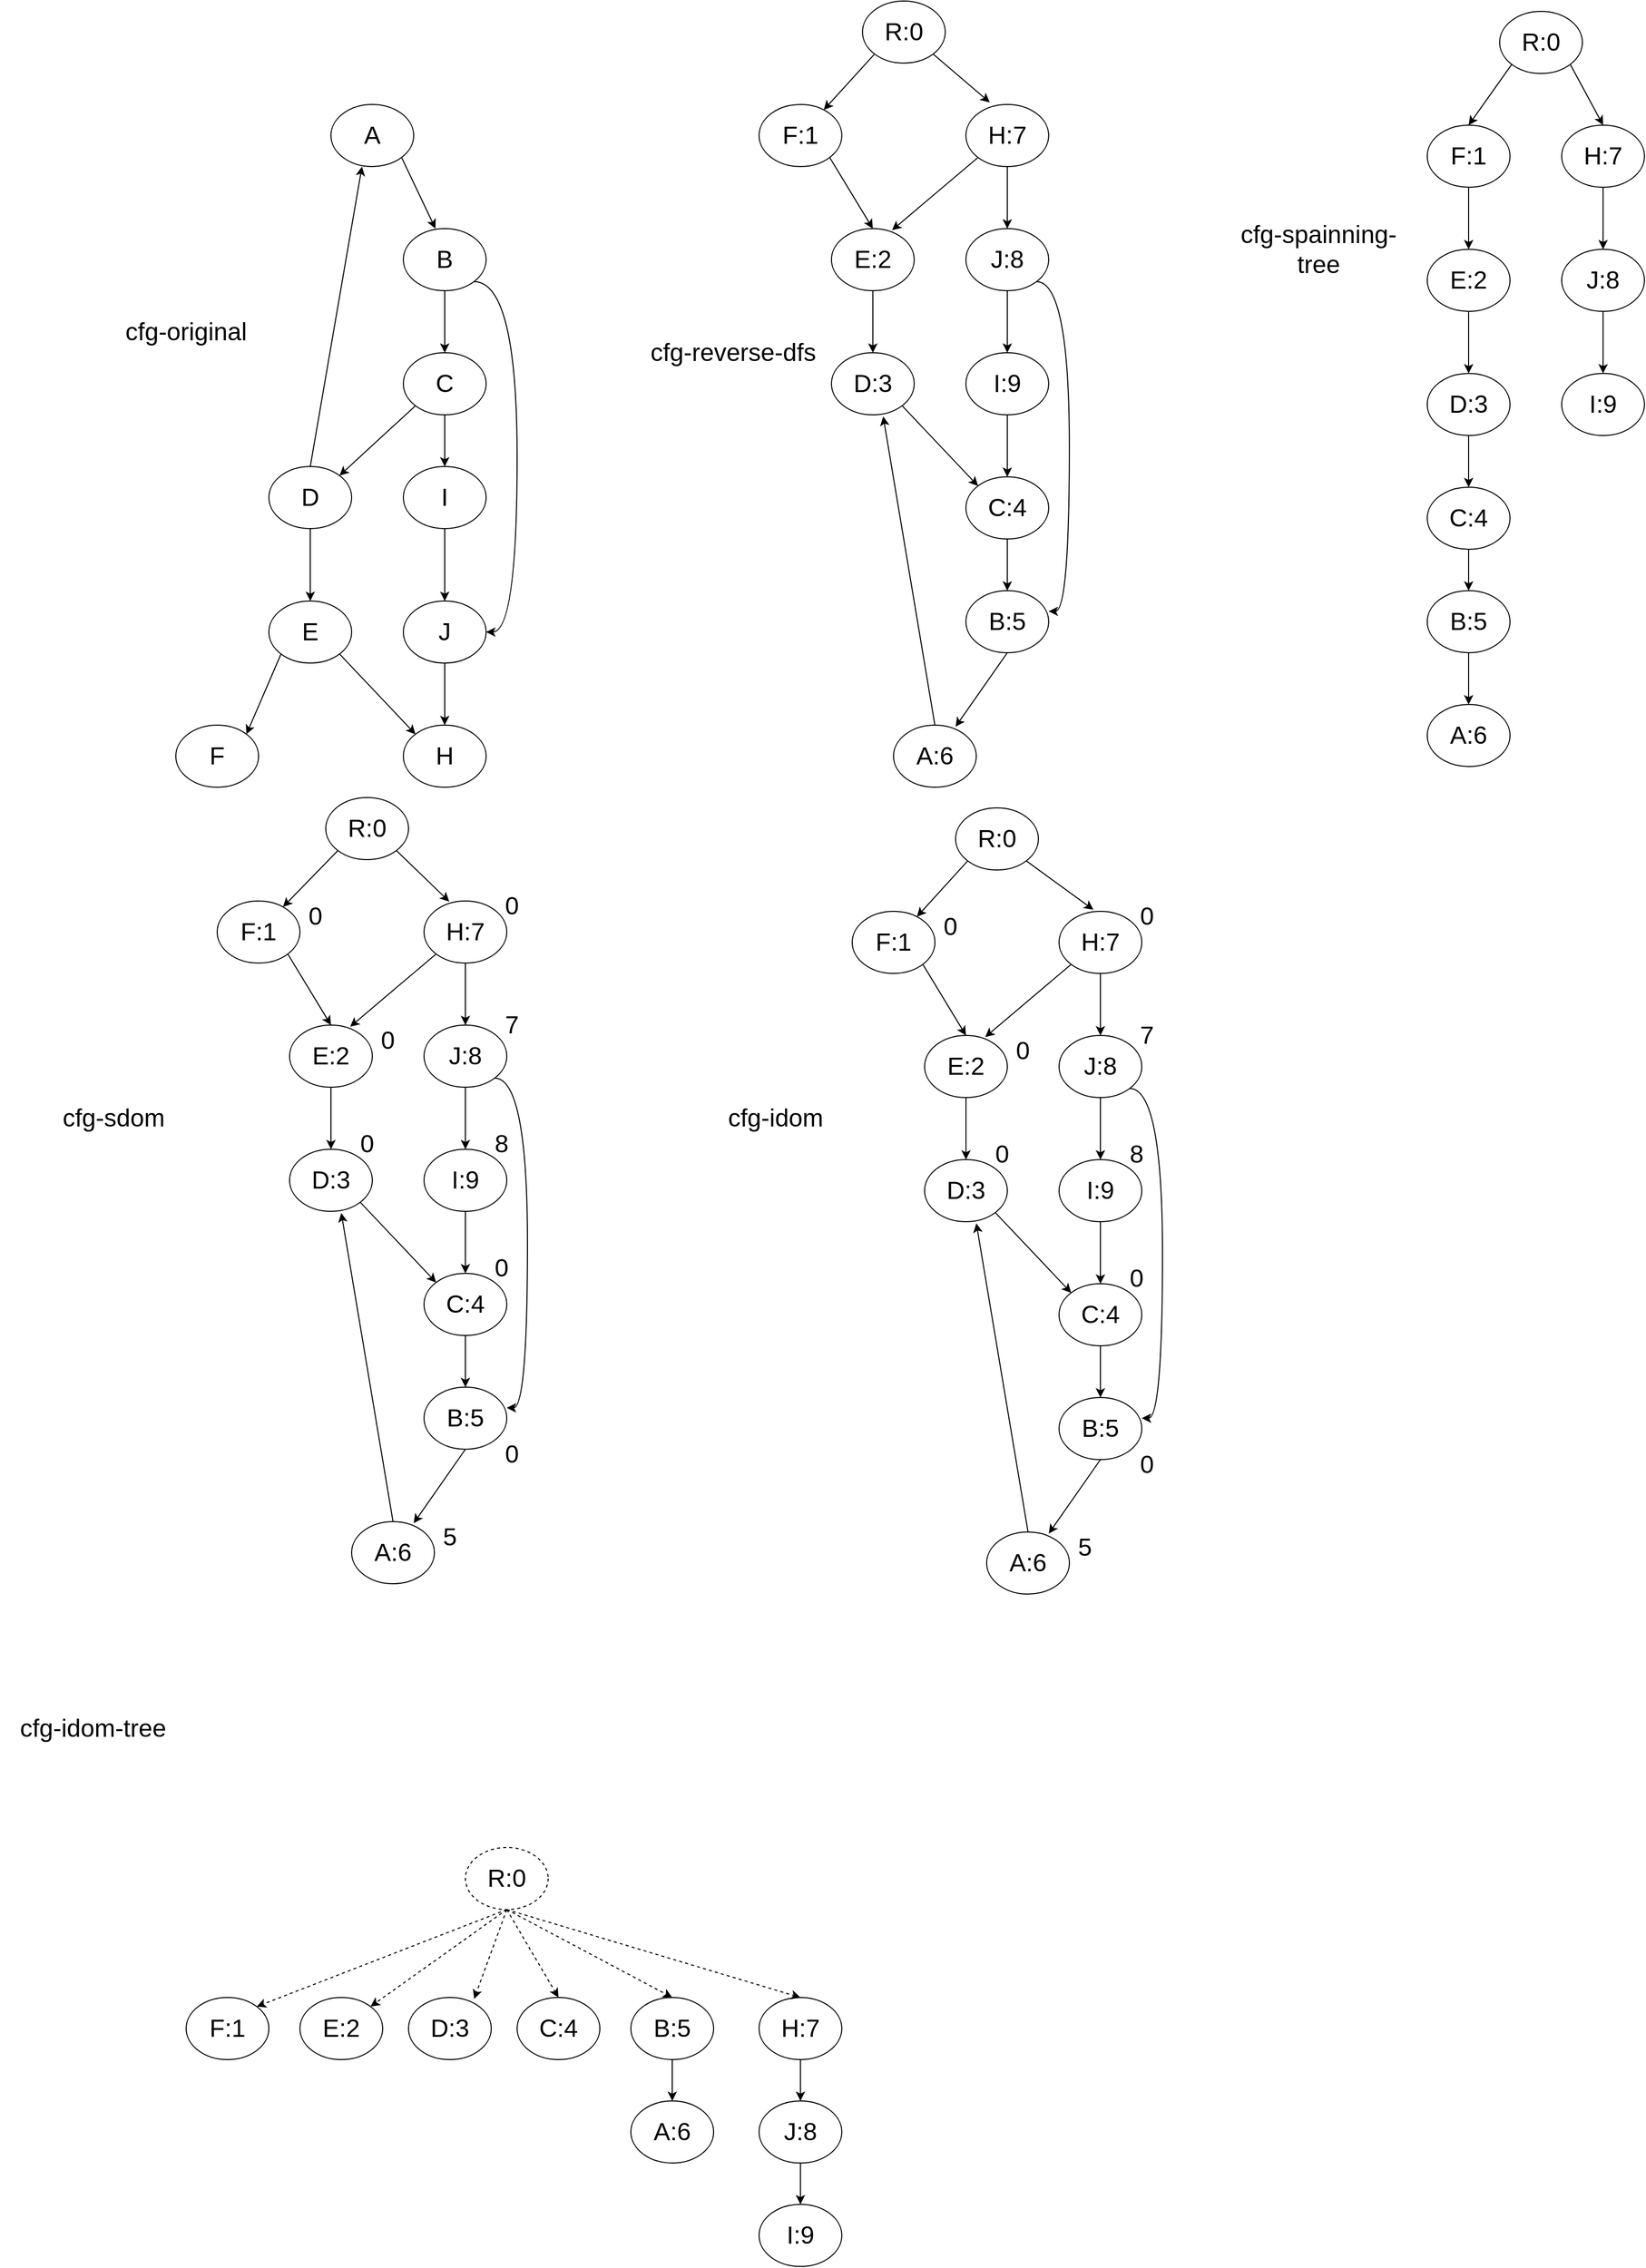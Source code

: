 <mxfile version="22.0.6" type="github">
  <diagram id="C5RBs43oDa-KdzZeNtuy" name="Page-1">
    <mxGraphModel dx="2411" dy="2081" grid="1" gridSize="10" guides="1" tooltips="1" connect="1" arrows="1" fold="1" page="1" pageScale="1" pageWidth="827" pageHeight="1169" math="0" shadow="0">
      <root>
        <mxCell id="WIyWlLk6GJQsqaUBKTNV-0" />
        <mxCell id="WIyWlLk6GJQsqaUBKTNV-1" parent="WIyWlLk6GJQsqaUBKTNV-0" />
        <mxCell id="FH31mO6eBLQgAafDQbDE-0" value="&lt;font style=&quot;font-size: 24px;&quot;&gt;A&lt;/font&gt;" style="ellipse;whiteSpace=wrap;html=1;" parent="WIyWlLk6GJQsqaUBKTNV-1" vertex="1">
          <mxGeometry x="-240" y="90" width="80" height="60" as="geometry" />
        </mxCell>
        <mxCell id="FH31mO6eBLQgAafDQbDE-1" value="&lt;font style=&quot;font-size: 24px;&quot;&gt;F&lt;/font&gt;" style="ellipse;whiteSpace=wrap;html=1;" parent="WIyWlLk6GJQsqaUBKTNV-1" vertex="1">
          <mxGeometry x="-390" y="690" width="80" height="60" as="geometry" />
        </mxCell>
        <mxCell id="FH31mO6eBLQgAafDQbDE-2" value="&lt;font style=&quot;font-size: 24px;&quot;&gt;H&lt;/font&gt;" style="ellipse;whiteSpace=wrap;html=1;" parent="WIyWlLk6GJQsqaUBKTNV-1" vertex="1">
          <mxGeometry x="-170" y="690" width="80" height="60" as="geometry" />
        </mxCell>
        <mxCell id="FH31mO6eBLQgAafDQbDE-15" value="" style="edgeStyle=none;rounded=0;orthogonalLoop=1;jettySize=auto;html=1;" parent="WIyWlLk6GJQsqaUBKTNV-1" source="FH31mO6eBLQgAafDQbDE-4" target="FH31mO6eBLQgAafDQbDE-2" edge="1">
          <mxGeometry relative="1" as="geometry" />
        </mxCell>
        <mxCell id="FH31mO6eBLQgAafDQbDE-4" value="&lt;font style=&quot;font-size: 24px;&quot;&gt;J&lt;/font&gt;" style="ellipse;whiteSpace=wrap;html=1;" parent="WIyWlLk6GJQsqaUBKTNV-1" vertex="1">
          <mxGeometry x="-170" y="570" width="80" height="60" as="geometry" />
        </mxCell>
        <mxCell id="FH31mO6eBLQgAafDQbDE-19" style="edgeStyle=none;rounded=0;orthogonalLoop=1;jettySize=auto;html=1;exitX=0;exitY=1;exitDx=0;exitDy=0;entryX=1;entryY=0;entryDx=0;entryDy=0;" parent="WIyWlLk6GJQsqaUBKTNV-1" source="FH31mO6eBLQgAafDQbDE-5" target="FH31mO6eBLQgAafDQbDE-1" edge="1">
          <mxGeometry relative="1" as="geometry" />
        </mxCell>
        <mxCell id="FH31mO6eBLQgAafDQbDE-20" style="edgeStyle=none;rounded=0;orthogonalLoop=1;jettySize=auto;html=1;exitX=1;exitY=1;exitDx=0;exitDy=0;entryX=0;entryY=0;entryDx=0;entryDy=0;" parent="WIyWlLk6GJQsqaUBKTNV-1" source="FH31mO6eBLQgAafDQbDE-5" target="FH31mO6eBLQgAafDQbDE-2" edge="1">
          <mxGeometry relative="1" as="geometry" />
        </mxCell>
        <mxCell id="FH31mO6eBLQgAafDQbDE-5" value="&lt;font style=&quot;font-size: 24px;&quot;&gt;E&lt;/font&gt;" style="ellipse;whiteSpace=wrap;html=1;" parent="WIyWlLk6GJQsqaUBKTNV-1" vertex="1">
          <mxGeometry x="-300" y="570" width="80" height="60" as="geometry" />
        </mxCell>
        <mxCell id="FH31mO6eBLQgAafDQbDE-14" value="" style="edgeStyle=none;rounded=0;orthogonalLoop=1;jettySize=auto;html=1;" parent="WIyWlLk6GJQsqaUBKTNV-1" source="FH31mO6eBLQgAafDQbDE-6" target="FH31mO6eBLQgAafDQbDE-4" edge="1">
          <mxGeometry relative="1" as="geometry" />
        </mxCell>
        <mxCell id="FH31mO6eBLQgAafDQbDE-6" value="&lt;font style=&quot;font-size: 24px;&quot;&gt;I&lt;/font&gt;" style="ellipse;whiteSpace=wrap;html=1;" parent="WIyWlLk6GJQsqaUBKTNV-1" vertex="1">
          <mxGeometry x="-170" y="440" width="80" height="60" as="geometry" />
        </mxCell>
        <mxCell id="FH31mO6eBLQgAafDQbDE-17" value="" style="edgeStyle=none;rounded=0;orthogonalLoop=1;jettySize=auto;html=1;" parent="WIyWlLk6GJQsqaUBKTNV-1" source="FH31mO6eBLQgAafDQbDE-7" target="FH31mO6eBLQgAafDQbDE-5" edge="1">
          <mxGeometry relative="1" as="geometry" />
        </mxCell>
        <mxCell id="FH31mO6eBLQgAafDQbDE-7" value="&lt;span style=&quot;font-size: 24px;&quot;&gt;D&lt;/span&gt;" style="ellipse;whiteSpace=wrap;html=1;" parent="WIyWlLk6GJQsqaUBKTNV-1" vertex="1">
          <mxGeometry x="-300" y="440" width="80" height="60" as="geometry" />
        </mxCell>
        <mxCell id="FH31mO6eBLQgAafDQbDE-13" value="" style="edgeStyle=none;rounded=0;orthogonalLoop=1;jettySize=auto;html=1;" parent="WIyWlLk6GJQsqaUBKTNV-1" source="FH31mO6eBLQgAafDQbDE-8" target="FH31mO6eBLQgAafDQbDE-6" edge="1">
          <mxGeometry relative="1" as="geometry" />
        </mxCell>
        <mxCell id="FH31mO6eBLQgAafDQbDE-16" style="edgeStyle=none;rounded=0;orthogonalLoop=1;jettySize=auto;html=1;exitX=0;exitY=1;exitDx=0;exitDy=0;entryX=1;entryY=0;entryDx=0;entryDy=0;" parent="WIyWlLk6GJQsqaUBKTNV-1" source="FH31mO6eBLQgAafDQbDE-8" target="FH31mO6eBLQgAafDQbDE-7" edge="1">
          <mxGeometry relative="1" as="geometry" />
        </mxCell>
        <mxCell id="FH31mO6eBLQgAafDQbDE-8" value="&lt;font style=&quot;font-size: 24px;&quot;&gt;C&lt;/font&gt;" style="ellipse;whiteSpace=wrap;html=1;" parent="WIyWlLk6GJQsqaUBKTNV-1" vertex="1">
          <mxGeometry x="-170" y="330" width="80" height="60" as="geometry" />
        </mxCell>
        <mxCell id="FH31mO6eBLQgAafDQbDE-12" value="" style="edgeStyle=none;rounded=0;orthogonalLoop=1;jettySize=auto;html=1;strokeWidth=1;" parent="WIyWlLk6GJQsqaUBKTNV-1" source="FH31mO6eBLQgAafDQbDE-9" target="FH31mO6eBLQgAafDQbDE-8" edge="1">
          <mxGeometry relative="1" as="geometry" />
        </mxCell>
        <mxCell id="FH31mO6eBLQgAafDQbDE-22" style="edgeStyle=orthogonalEdgeStyle;rounded=0;orthogonalLoop=1;jettySize=auto;html=1;exitX=1;exitY=1;exitDx=0;exitDy=0;entryX=1;entryY=0.5;entryDx=0;entryDy=0;curved=1;" parent="WIyWlLk6GJQsqaUBKTNV-1" source="FH31mO6eBLQgAafDQbDE-9" target="FH31mO6eBLQgAafDQbDE-4" edge="1">
          <mxGeometry relative="1" as="geometry">
            <Array as="points">
              <mxPoint x="-60" y="261" />
              <mxPoint x="-60" y="600" />
            </Array>
          </mxGeometry>
        </mxCell>
        <mxCell id="FH31mO6eBLQgAafDQbDE-9" value="&lt;font style=&quot;font-size: 24px;&quot;&gt;B&lt;/font&gt;" style="ellipse;whiteSpace=wrap;html=1;" parent="WIyWlLk6GJQsqaUBKTNV-1" vertex="1">
          <mxGeometry x="-170" y="210" width="80" height="60" as="geometry" />
        </mxCell>
        <mxCell id="FH31mO6eBLQgAafDQbDE-10" style="rounded=0;orthogonalLoop=1;jettySize=auto;html=1;exitX=1;exitY=1;exitDx=0;exitDy=0;entryX=0.388;entryY=0;entryDx=0;entryDy=0;entryPerimeter=0;strokeWidth=1;" parent="WIyWlLk6GJQsqaUBKTNV-1" source="FH31mO6eBLQgAafDQbDE-0" target="FH31mO6eBLQgAafDQbDE-9" edge="1">
          <mxGeometry relative="1" as="geometry" />
        </mxCell>
        <mxCell id="FH31mO6eBLQgAafDQbDE-21" style="edgeStyle=none;rounded=0;orthogonalLoop=1;jettySize=auto;html=1;exitX=0.5;exitY=0;exitDx=0;exitDy=0;" parent="WIyWlLk6GJQsqaUBKTNV-1" source="FH31mO6eBLQgAafDQbDE-7" edge="1">
          <mxGeometry relative="1" as="geometry">
            <mxPoint x="-210" y="150" as="targetPoint" />
          </mxGeometry>
        </mxCell>
        <mxCell id="XPVyzWUNVq0SXv1FqGJs-2" style="rounded=0;orthogonalLoop=1;jettySize=auto;html=1;exitX=1;exitY=1;exitDx=0;exitDy=0;entryX=0.5;entryY=0;entryDx=0;entryDy=0;" edge="1" parent="WIyWlLk6GJQsqaUBKTNV-1" source="inxREU9D-EE_zdSJ4KNt-0" target="inxREU9D-EE_zdSJ4KNt-2">
          <mxGeometry relative="1" as="geometry" />
        </mxCell>
        <mxCell id="inxREU9D-EE_zdSJ4KNt-0" value="&lt;font style=&quot;font-size: 24px;&quot;&gt;F:1&lt;/font&gt;" style="ellipse;whiteSpace=wrap;html=1;" parent="WIyWlLk6GJQsqaUBKTNV-1" vertex="1">
          <mxGeometry x="173.94" y="90" width="80" height="60" as="geometry" />
        </mxCell>
        <mxCell id="XPVyzWUNVq0SXv1FqGJs-5" value="" style="edgeStyle=none;rounded=0;orthogonalLoop=1;jettySize=auto;html=1;" edge="1" parent="WIyWlLk6GJQsqaUBKTNV-1" source="inxREU9D-EE_zdSJ4KNt-1" target="inxREU9D-EE_zdSJ4KNt-3">
          <mxGeometry relative="1" as="geometry" />
        </mxCell>
        <mxCell id="inxREU9D-EE_zdSJ4KNt-1" value="&lt;font style=&quot;font-size: 24px;&quot;&gt;H:7&lt;/font&gt;" style="ellipse;whiteSpace=wrap;html=1;" parent="WIyWlLk6GJQsqaUBKTNV-1" vertex="1">
          <mxGeometry x="373.94" y="90" width="80" height="60" as="geometry" />
        </mxCell>
        <mxCell id="XPVyzWUNVq0SXv1FqGJs-12" style="edgeStyle=none;rounded=0;orthogonalLoop=1;jettySize=auto;html=1;exitX=0.5;exitY=1;exitDx=0;exitDy=0;entryX=0.5;entryY=0;entryDx=0;entryDy=0;" edge="1" parent="WIyWlLk6GJQsqaUBKTNV-1" source="inxREU9D-EE_zdSJ4KNt-2" target="inxREU9D-EE_zdSJ4KNt-4">
          <mxGeometry relative="1" as="geometry" />
        </mxCell>
        <mxCell id="inxREU9D-EE_zdSJ4KNt-2" value="&lt;font style=&quot;font-size: 24px;&quot;&gt;E:2&lt;/font&gt;" style="ellipse;whiteSpace=wrap;html=1;" parent="WIyWlLk6GJQsqaUBKTNV-1" vertex="1">
          <mxGeometry x="243.94" y="210" width="80" height="60" as="geometry" />
        </mxCell>
        <mxCell id="XPVyzWUNVq0SXv1FqGJs-6" value="" style="edgeStyle=none;rounded=0;orthogonalLoop=1;jettySize=auto;html=1;" edge="1" parent="WIyWlLk6GJQsqaUBKTNV-1" source="inxREU9D-EE_zdSJ4KNt-3" target="inxREU9D-EE_zdSJ4KNt-5">
          <mxGeometry relative="1" as="geometry" />
        </mxCell>
        <mxCell id="inxREU9D-EE_zdSJ4KNt-3" value="&lt;font style=&quot;font-size: 24px;&quot;&gt;J:8&lt;/font&gt;" style="ellipse;whiteSpace=wrap;html=1;" parent="WIyWlLk6GJQsqaUBKTNV-1" vertex="1">
          <mxGeometry x="373.94" y="210" width="80" height="60" as="geometry" />
        </mxCell>
        <mxCell id="XPVyzWUNVq0SXv1FqGJs-13" style="edgeStyle=none;rounded=0;orthogonalLoop=1;jettySize=auto;html=1;exitX=1;exitY=1;exitDx=0;exitDy=0;entryX=0;entryY=0;entryDx=0;entryDy=0;" edge="1" parent="WIyWlLk6GJQsqaUBKTNV-1" source="inxREU9D-EE_zdSJ4KNt-4" target="inxREU9D-EE_zdSJ4KNt-6">
          <mxGeometry relative="1" as="geometry" />
        </mxCell>
        <mxCell id="inxREU9D-EE_zdSJ4KNt-4" value="&lt;span style=&quot;font-size: 24px;&quot;&gt;D:3&lt;/span&gt;" style="ellipse;whiteSpace=wrap;html=1;" parent="WIyWlLk6GJQsqaUBKTNV-1" vertex="1">
          <mxGeometry x="243.94" y="330" width="80" height="60" as="geometry" />
        </mxCell>
        <mxCell id="XPVyzWUNVq0SXv1FqGJs-7" value="" style="edgeStyle=none;rounded=0;orthogonalLoop=1;jettySize=auto;html=1;" edge="1" parent="WIyWlLk6GJQsqaUBKTNV-1" source="inxREU9D-EE_zdSJ4KNt-5" target="inxREU9D-EE_zdSJ4KNt-6">
          <mxGeometry relative="1" as="geometry" />
        </mxCell>
        <mxCell id="inxREU9D-EE_zdSJ4KNt-5" value="&lt;font style=&quot;font-size: 24px;&quot;&gt;I:9&lt;/font&gt;" style="ellipse;whiteSpace=wrap;html=1;" parent="WIyWlLk6GJQsqaUBKTNV-1" vertex="1">
          <mxGeometry x="373.94" y="330" width="80" height="60" as="geometry" />
        </mxCell>
        <mxCell id="XPVyzWUNVq0SXv1FqGJs-8" value="" style="edgeStyle=none;rounded=0;orthogonalLoop=1;jettySize=auto;html=1;" edge="1" parent="WIyWlLk6GJQsqaUBKTNV-1" source="inxREU9D-EE_zdSJ4KNt-6" target="XPVyzWUNVq0SXv1FqGJs-0">
          <mxGeometry relative="1" as="geometry" />
        </mxCell>
        <mxCell id="inxREU9D-EE_zdSJ4KNt-6" value="&lt;font style=&quot;font-size: 24px;&quot;&gt;C:4&lt;/font&gt;" style="ellipse;whiteSpace=wrap;html=1;" parent="WIyWlLk6GJQsqaUBKTNV-1" vertex="1">
          <mxGeometry x="373.94" y="450" width="80" height="60" as="geometry" />
        </mxCell>
        <mxCell id="XPVyzWUNVq0SXv1FqGJs-0" value="&lt;font style=&quot;font-size: 24px;&quot;&gt;B:5&lt;/font&gt;" style="ellipse;whiteSpace=wrap;html=1;" vertex="1" parent="WIyWlLk6GJQsqaUBKTNV-1">
          <mxGeometry x="373.94" y="560" width="80" height="60" as="geometry" />
        </mxCell>
        <mxCell id="XPVyzWUNVq0SXv1FqGJs-1" value="&lt;font style=&quot;font-size: 24px;&quot;&gt;A:6&lt;/font&gt;" style="ellipse;whiteSpace=wrap;html=1;" vertex="1" parent="WIyWlLk6GJQsqaUBKTNV-1">
          <mxGeometry x="303.94" y="690" width="80" height="60" as="geometry" />
        </mxCell>
        <mxCell id="XPVyzWUNVq0SXv1FqGJs-4" style="edgeStyle=none;rounded=0;orthogonalLoop=1;jettySize=auto;html=1;exitX=0;exitY=1;exitDx=0;exitDy=0;entryX=0.732;entryY=0.026;entryDx=0;entryDy=0;entryPerimeter=0;" edge="1" parent="WIyWlLk6GJQsqaUBKTNV-1" source="inxREU9D-EE_zdSJ4KNt-1" target="inxREU9D-EE_zdSJ4KNt-2">
          <mxGeometry relative="1" as="geometry" />
        </mxCell>
        <mxCell id="XPVyzWUNVq0SXv1FqGJs-9" style="edgeStyle=none;rounded=0;orthogonalLoop=1;jettySize=auto;html=1;exitX=0.5;exitY=1;exitDx=0;exitDy=0;entryX=0.75;entryY=0.026;entryDx=0;entryDy=0;entryPerimeter=0;" edge="1" parent="WIyWlLk6GJQsqaUBKTNV-1" source="XPVyzWUNVq0SXv1FqGJs-0" target="XPVyzWUNVq0SXv1FqGJs-1">
          <mxGeometry relative="1" as="geometry" />
        </mxCell>
        <mxCell id="XPVyzWUNVq0SXv1FqGJs-11" style="edgeStyle=none;rounded=0;orthogonalLoop=1;jettySize=auto;html=1;exitX=0.5;exitY=0;exitDx=0;exitDy=0;entryX=0.625;entryY=1.026;entryDx=0;entryDy=0;entryPerimeter=0;" edge="1" parent="WIyWlLk6GJQsqaUBKTNV-1" source="XPVyzWUNVq0SXv1FqGJs-1" target="inxREU9D-EE_zdSJ4KNt-4">
          <mxGeometry relative="1" as="geometry" />
        </mxCell>
        <mxCell id="XPVyzWUNVq0SXv1FqGJs-15" style="edgeStyle=orthogonalEdgeStyle;curved=1;rounded=0;orthogonalLoop=1;jettySize=auto;html=1;exitX=1;exitY=1;exitDx=0;exitDy=0;entryX=1;entryY=0.333;entryDx=0;entryDy=0;entryPerimeter=0;" edge="1" parent="WIyWlLk6GJQsqaUBKTNV-1" source="inxREU9D-EE_zdSJ4KNt-3" target="XPVyzWUNVq0SXv1FqGJs-0">
          <mxGeometry relative="1" as="geometry">
            <Array as="points">
              <mxPoint x="473.94" y="261" />
              <mxPoint x="473.94" y="580" />
            </Array>
          </mxGeometry>
        </mxCell>
        <mxCell id="XPVyzWUNVq0SXv1FqGJs-16" style="rounded=0;orthogonalLoop=1;jettySize=auto;html=1;exitX=1;exitY=1;exitDx=0;exitDy=0;entryX=0.5;entryY=0;entryDx=0;entryDy=0;" edge="1" parent="WIyWlLk6GJQsqaUBKTNV-1" source="XPVyzWUNVq0SXv1FqGJs-17" target="XPVyzWUNVq0SXv1FqGJs-21">
          <mxGeometry relative="1" as="geometry" />
        </mxCell>
        <mxCell id="XPVyzWUNVq0SXv1FqGJs-17" value="&lt;font style=&quot;font-size: 24px;&quot;&gt;F:1&lt;/font&gt;" style="ellipse;whiteSpace=wrap;html=1;" vertex="1" parent="WIyWlLk6GJQsqaUBKTNV-1">
          <mxGeometry x="-350" y="860" width="80" height="60" as="geometry" />
        </mxCell>
        <mxCell id="XPVyzWUNVq0SXv1FqGJs-18" value="" style="edgeStyle=none;rounded=0;orthogonalLoop=1;jettySize=auto;html=1;" edge="1" parent="WIyWlLk6GJQsqaUBKTNV-1" source="XPVyzWUNVq0SXv1FqGJs-19" target="XPVyzWUNVq0SXv1FqGJs-23">
          <mxGeometry relative="1" as="geometry" />
        </mxCell>
        <mxCell id="XPVyzWUNVq0SXv1FqGJs-19" value="&lt;font style=&quot;font-size: 24px;&quot;&gt;H:7&lt;/font&gt;" style="ellipse;whiteSpace=wrap;html=1;" vertex="1" parent="WIyWlLk6GJQsqaUBKTNV-1">
          <mxGeometry x="-150" y="860" width="80" height="60" as="geometry" />
        </mxCell>
        <mxCell id="XPVyzWUNVq0SXv1FqGJs-20" style="edgeStyle=none;rounded=0;orthogonalLoop=1;jettySize=auto;html=1;exitX=0.5;exitY=1;exitDx=0;exitDy=0;entryX=0.5;entryY=0;entryDx=0;entryDy=0;" edge="1" parent="WIyWlLk6GJQsqaUBKTNV-1" source="XPVyzWUNVq0SXv1FqGJs-21" target="XPVyzWUNVq0SXv1FqGJs-25">
          <mxGeometry relative="1" as="geometry" />
        </mxCell>
        <mxCell id="XPVyzWUNVq0SXv1FqGJs-21" value="&lt;font style=&quot;font-size: 24px;&quot;&gt;E:2&lt;/font&gt;" style="ellipse;whiteSpace=wrap;html=1;" vertex="1" parent="WIyWlLk6GJQsqaUBKTNV-1">
          <mxGeometry x="-280" y="980" width="80" height="60" as="geometry" />
        </mxCell>
        <mxCell id="XPVyzWUNVq0SXv1FqGJs-22" value="" style="edgeStyle=none;rounded=0;orthogonalLoop=1;jettySize=auto;html=1;" edge="1" parent="WIyWlLk6GJQsqaUBKTNV-1" source="XPVyzWUNVq0SXv1FqGJs-23" target="XPVyzWUNVq0SXv1FqGJs-27">
          <mxGeometry relative="1" as="geometry" />
        </mxCell>
        <mxCell id="XPVyzWUNVq0SXv1FqGJs-23" value="&lt;font style=&quot;font-size: 24px;&quot;&gt;J:8&lt;/font&gt;" style="ellipse;whiteSpace=wrap;html=1;" vertex="1" parent="WIyWlLk6GJQsqaUBKTNV-1">
          <mxGeometry x="-150" y="980" width="80" height="60" as="geometry" />
        </mxCell>
        <mxCell id="XPVyzWUNVq0SXv1FqGJs-24" style="edgeStyle=none;rounded=0;orthogonalLoop=1;jettySize=auto;html=1;exitX=1;exitY=1;exitDx=0;exitDy=0;entryX=0;entryY=0;entryDx=0;entryDy=0;" edge="1" parent="WIyWlLk6GJQsqaUBKTNV-1" source="XPVyzWUNVq0SXv1FqGJs-25" target="XPVyzWUNVq0SXv1FqGJs-29">
          <mxGeometry relative="1" as="geometry" />
        </mxCell>
        <mxCell id="XPVyzWUNVq0SXv1FqGJs-25" value="&lt;span style=&quot;font-size: 24px;&quot;&gt;D:3&lt;/span&gt;" style="ellipse;whiteSpace=wrap;html=1;" vertex="1" parent="WIyWlLk6GJQsqaUBKTNV-1">
          <mxGeometry x="-280" y="1100" width="80" height="60" as="geometry" />
        </mxCell>
        <mxCell id="XPVyzWUNVq0SXv1FqGJs-26" value="" style="edgeStyle=none;rounded=0;orthogonalLoop=1;jettySize=auto;html=1;" edge="1" parent="WIyWlLk6GJQsqaUBKTNV-1" source="XPVyzWUNVq0SXv1FqGJs-27" target="XPVyzWUNVq0SXv1FqGJs-29">
          <mxGeometry relative="1" as="geometry" />
        </mxCell>
        <mxCell id="XPVyzWUNVq0SXv1FqGJs-27" value="&lt;font style=&quot;font-size: 24px;&quot;&gt;I:9&lt;/font&gt;" style="ellipse;whiteSpace=wrap;html=1;" vertex="1" parent="WIyWlLk6GJQsqaUBKTNV-1">
          <mxGeometry x="-150" y="1100" width="80" height="60" as="geometry" />
        </mxCell>
        <mxCell id="XPVyzWUNVq0SXv1FqGJs-28" value="" style="edgeStyle=none;rounded=0;orthogonalLoop=1;jettySize=auto;html=1;" edge="1" parent="WIyWlLk6GJQsqaUBKTNV-1" source="XPVyzWUNVq0SXv1FqGJs-29" target="XPVyzWUNVq0SXv1FqGJs-30">
          <mxGeometry relative="1" as="geometry" />
        </mxCell>
        <mxCell id="XPVyzWUNVq0SXv1FqGJs-29" value="&lt;font style=&quot;font-size: 24px;&quot;&gt;C:4&lt;/font&gt;" style="ellipse;whiteSpace=wrap;html=1;" vertex="1" parent="WIyWlLk6GJQsqaUBKTNV-1">
          <mxGeometry x="-150" y="1220" width="80" height="60" as="geometry" />
        </mxCell>
        <mxCell id="XPVyzWUNVq0SXv1FqGJs-30" value="&lt;font style=&quot;font-size: 24px;&quot;&gt;B:5&lt;/font&gt;" style="ellipse;whiteSpace=wrap;html=1;" vertex="1" parent="WIyWlLk6GJQsqaUBKTNV-1">
          <mxGeometry x="-150" y="1330" width="80" height="60" as="geometry" />
        </mxCell>
        <mxCell id="XPVyzWUNVq0SXv1FqGJs-31" value="&lt;font style=&quot;font-size: 24px;&quot;&gt;A:6&lt;/font&gt;" style="ellipse;whiteSpace=wrap;html=1;" vertex="1" parent="WIyWlLk6GJQsqaUBKTNV-1">
          <mxGeometry x="-220" y="1460" width="80" height="60" as="geometry" />
        </mxCell>
        <mxCell id="XPVyzWUNVq0SXv1FqGJs-32" style="edgeStyle=none;rounded=0;orthogonalLoop=1;jettySize=auto;html=1;exitX=0;exitY=1;exitDx=0;exitDy=0;entryX=0.732;entryY=0.026;entryDx=0;entryDy=0;entryPerimeter=0;" edge="1" parent="WIyWlLk6GJQsqaUBKTNV-1" source="XPVyzWUNVq0SXv1FqGJs-19" target="XPVyzWUNVq0SXv1FqGJs-21">
          <mxGeometry relative="1" as="geometry" />
        </mxCell>
        <mxCell id="XPVyzWUNVq0SXv1FqGJs-33" style="edgeStyle=none;rounded=0;orthogonalLoop=1;jettySize=auto;html=1;exitX=0.5;exitY=1;exitDx=0;exitDy=0;entryX=0.75;entryY=0.026;entryDx=0;entryDy=0;entryPerimeter=0;" edge="1" parent="WIyWlLk6GJQsqaUBKTNV-1" source="XPVyzWUNVq0SXv1FqGJs-30" target="XPVyzWUNVq0SXv1FqGJs-31">
          <mxGeometry relative="1" as="geometry" />
        </mxCell>
        <mxCell id="XPVyzWUNVq0SXv1FqGJs-34" style="edgeStyle=none;rounded=0;orthogonalLoop=1;jettySize=auto;html=1;exitX=0.5;exitY=0;exitDx=0;exitDy=0;entryX=0.625;entryY=1.026;entryDx=0;entryDy=0;entryPerimeter=0;" edge="1" parent="WIyWlLk6GJQsqaUBKTNV-1" source="XPVyzWUNVq0SXv1FqGJs-31" target="XPVyzWUNVq0SXv1FqGJs-25">
          <mxGeometry relative="1" as="geometry" />
        </mxCell>
        <mxCell id="XPVyzWUNVq0SXv1FqGJs-35" style="edgeStyle=orthogonalEdgeStyle;curved=1;rounded=0;orthogonalLoop=1;jettySize=auto;html=1;exitX=1;exitY=1;exitDx=0;exitDy=0;entryX=1;entryY=0.333;entryDx=0;entryDy=0;entryPerimeter=0;" edge="1" parent="WIyWlLk6GJQsqaUBKTNV-1" source="XPVyzWUNVq0SXv1FqGJs-23" target="XPVyzWUNVq0SXv1FqGJs-30">
          <mxGeometry relative="1" as="geometry">
            <Array as="points">
              <mxPoint x="-50" y="1031" />
              <mxPoint x="-50" y="1350" />
            </Array>
          </mxGeometry>
        </mxCell>
        <mxCell id="XPVyzWUNVq0SXv1FqGJs-36" value="&lt;font style=&quot;font-size: 24px;&quot;&gt;cfg-sdom&lt;/font&gt;" style="rounded=1;whiteSpace=wrap;html=1;strokeColor=none;fillColor=none;" vertex="1" parent="WIyWlLk6GJQsqaUBKTNV-1">
          <mxGeometry x="-510" y="1040" width="120" height="60" as="geometry" />
        </mxCell>
        <mxCell id="XPVyzWUNVq0SXv1FqGJs-37" value="&lt;font style=&quot;font-size: 24px;&quot;&gt;8&lt;/font&gt;" style="rounded=0;whiteSpace=wrap;html=1;fillColor=none;strokeColor=none;" vertex="1" parent="WIyWlLk6GJQsqaUBKTNV-1">
          <mxGeometry x="-90" y="1080" width="30" height="30" as="geometry" />
        </mxCell>
        <mxCell id="XPVyzWUNVq0SXv1FqGJs-38" value="&lt;font style=&quot;font-size: 24px;&quot;&gt;0&lt;/font&gt;" style="rounded=0;whiteSpace=wrap;html=1;fillColor=none;strokeColor=none;" vertex="1" parent="WIyWlLk6GJQsqaUBKTNV-1">
          <mxGeometry x="-80" y="1380" width="30" height="30" as="geometry" />
        </mxCell>
        <mxCell id="XPVyzWUNVq0SXv1FqGJs-39" value="&lt;font style=&quot;font-size: 24px;&quot;&gt;5&lt;/font&gt;" style="rounded=0;whiteSpace=wrap;html=1;fillColor=none;strokeColor=none;" vertex="1" parent="WIyWlLk6GJQsqaUBKTNV-1">
          <mxGeometry x="-140" y="1460" width="30" height="30" as="geometry" />
        </mxCell>
        <mxCell id="XPVyzWUNVq0SXv1FqGJs-40" value="&lt;font style=&quot;font-size: 24px;&quot;&gt;0&lt;/font&gt;" style="rounded=0;whiteSpace=wrap;html=1;fillColor=none;strokeColor=none;" vertex="1" parent="WIyWlLk6GJQsqaUBKTNV-1">
          <mxGeometry x="-200" y="980" width="30" height="30" as="geometry" />
        </mxCell>
        <mxCell id="XPVyzWUNVq0SXv1FqGJs-41" value="&lt;font style=&quot;font-size: 24px;&quot;&gt;7&lt;/font&gt;" style="rounded=0;whiteSpace=wrap;html=1;fillColor=none;strokeColor=none;" vertex="1" parent="WIyWlLk6GJQsqaUBKTNV-1">
          <mxGeometry x="-80" y="965" width="30" height="30" as="geometry" />
        </mxCell>
        <mxCell id="XPVyzWUNVq0SXv1FqGJs-42" value="&lt;font style=&quot;font-size: 24px;&quot;&gt;0&lt;/font&gt;" style="rounded=0;whiteSpace=wrap;html=1;fillColor=none;strokeColor=none;" vertex="1" parent="WIyWlLk6GJQsqaUBKTNV-1">
          <mxGeometry x="-80" y="850" width="30" height="30" as="geometry" />
        </mxCell>
        <mxCell id="XPVyzWUNVq0SXv1FqGJs-43" value="&lt;font style=&quot;font-size: 24px;&quot;&gt;0&lt;/font&gt;" style="rounded=0;whiteSpace=wrap;html=1;fillColor=none;strokeColor=none;" vertex="1" parent="WIyWlLk6GJQsqaUBKTNV-1">
          <mxGeometry x="-90" y="1200" width="30" height="30" as="geometry" />
        </mxCell>
        <mxCell id="XPVyzWUNVq0SXv1FqGJs-44" value="&lt;span style=&quot;font-size: 24px;&quot;&gt;0&lt;/span&gt;" style="rounded=0;whiteSpace=wrap;html=1;fillColor=none;strokeColor=none;" vertex="1" parent="WIyWlLk6GJQsqaUBKTNV-1">
          <mxGeometry x="-270" y="860" width="30" height="30" as="geometry" />
        </mxCell>
        <mxCell id="XPVyzWUNVq0SXv1FqGJs-45" value="&lt;font style=&quot;font-size: 24px;&quot;&gt;0&lt;/font&gt;" style="rounded=0;whiteSpace=wrap;html=1;fillColor=none;strokeColor=none;" vertex="1" parent="WIyWlLk6GJQsqaUBKTNV-1">
          <mxGeometry x="-220" y="1080" width="30" height="30" as="geometry" />
        </mxCell>
        <mxCell id="XPVyzWUNVq0SXv1FqGJs-75" value="&lt;font style=&quot;font-size: 24px;&quot;&gt;cfg-idom&lt;/font&gt;" style="rounded=1;whiteSpace=wrap;html=1;strokeColor=none;fillColor=none;" vertex="1" parent="WIyWlLk6GJQsqaUBKTNV-1">
          <mxGeometry x="130" y="1040" width="120" height="60" as="geometry" />
        </mxCell>
        <mxCell id="XPVyzWUNVq0SXv1FqGJs-76" style="rounded=0;orthogonalLoop=1;jettySize=auto;html=1;exitX=1;exitY=1;exitDx=0;exitDy=0;entryX=0.5;entryY=0;entryDx=0;entryDy=0;" edge="1" parent="WIyWlLk6GJQsqaUBKTNV-1" source="XPVyzWUNVq0SXv1FqGJs-77" target="XPVyzWUNVq0SXv1FqGJs-81">
          <mxGeometry relative="1" as="geometry" />
        </mxCell>
        <mxCell id="XPVyzWUNVq0SXv1FqGJs-77" value="&lt;font style=&quot;font-size: 24px;&quot;&gt;F:1&lt;/font&gt;" style="ellipse;whiteSpace=wrap;html=1;" vertex="1" parent="WIyWlLk6GJQsqaUBKTNV-1">
          <mxGeometry x="264" y="870" width="80" height="60" as="geometry" />
        </mxCell>
        <mxCell id="XPVyzWUNVq0SXv1FqGJs-78" value="" style="edgeStyle=none;rounded=0;orthogonalLoop=1;jettySize=auto;html=1;" edge="1" parent="WIyWlLk6GJQsqaUBKTNV-1" source="XPVyzWUNVq0SXv1FqGJs-79" target="XPVyzWUNVq0SXv1FqGJs-83">
          <mxGeometry relative="1" as="geometry" />
        </mxCell>
        <mxCell id="XPVyzWUNVq0SXv1FqGJs-79" value="&lt;font style=&quot;font-size: 24px;&quot;&gt;H:7&lt;/font&gt;" style="ellipse;whiteSpace=wrap;html=1;" vertex="1" parent="WIyWlLk6GJQsqaUBKTNV-1">
          <mxGeometry x="464" y="870" width="80" height="60" as="geometry" />
        </mxCell>
        <mxCell id="XPVyzWUNVq0SXv1FqGJs-80" style="edgeStyle=none;rounded=0;orthogonalLoop=1;jettySize=auto;html=1;exitX=0.5;exitY=1;exitDx=0;exitDy=0;entryX=0.5;entryY=0;entryDx=0;entryDy=0;" edge="1" parent="WIyWlLk6GJQsqaUBKTNV-1" source="XPVyzWUNVq0SXv1FqGJs-81" target="XPVyzWUNVq0SXv1FqGJs-85">
          <mxGeometry relative="1" as="geometry" />
        </mxCell>
        <mxCell id="XPVyzWUNVq0SXv1FqGJs-81" value="&lt;font style=&quot;font-size: 24px;&quot;&gt;E:2&lt;/font&gt;" style="ellipse;whiteSpace=wrap;html=1;" vertex="1" parent="WIyWlLk6GJQsqaUBKTNV-1">
          <mxGeometry x="334" y="990" width="80" height="60" as="geometry" />
        </mxCell>
        <mxCell id="XPVyzWUNVq0SXv1FqGJs-82" value="" style="edgeStyle=none;rounded=0;orthogonalLoop=1;jettySize=auto;html=1;" edge="1" parent="WIyWlLk6GJQsqaUBKTNV-1" source="XPVyzWUNVq0SXv1FqGJs-83" target="XPVyzWUNVq0SXv1FqGJs-87">
          <mxGeometry relative="1" as="geometry" />
        </mxCell>
        <mxCell id="XPVyzWUNVq0SXv1FqGJs-83" value="&lt;font style=&quot;font-size: 24px;&quot;&gt;J:8&lt;/font&gt;" style="ellipse;whiteSpace=wrap;html=1;" vertex="1" parent="WIyWlLk6GJQsqaUBKTNV-1">
          <mxGeometry x="464" y="990" width="80" height="60" as="geometry" />
        </mxCell>
        <mxCell id="XPVyzWUNVq0SXv1FqGJs-84" style="edgeStyle=none;rounded=0;orthogonalLoop=1;jettySize=auto;html=1;exitX=1;exitY=1;exitDx=0;exitDy=0;entryX=0;entryY=0;entryDx=0;entryDy=0;" edge="1" parent="WIyWlLk6GJQsqaUBKTNV-1" source="XPVyzWUNVq0SXv1FqGJs-85" target="XPVyzWUNVq0SXv1FqGJs-89">
          <mxGeometry relative="1" as="geometry" />
        </mxCell>
        <mxCell id="XPVyzWUNVq0SXv1FqGJs-85" value="&lt;span style=&quot;font-size: 24px;&quot;&gt;D:3&lt;/span&gt;" style="ellipse;whiteSpace=wrap;html=1;" vertex="1" parent="WIyWlLk6GJQsqaUBKTNV-1">
          <mxGeometry x="334" y="1110" width="80" height="60" as="geometry" />
        </mxCell>
        <mxCell id="XPVyzWUNVq0SXv1FqGJs-86" value="" style="edgeStyle=none;rounded=0;orthogonalLoop=1;jettySize=auto;html=1;" edge="1" parent="WIyWlLk6GJQsqaUBKTNV-1" source="XPVyzWUNVq0SXv1FqGJs-87" target="XPVyzWUNVq0SXv1FqGJs-89">
          <mxGeometry relative="1" as="geometry" />
        </mxCell>
        <mxCell id="XPVyzWUNVq0SXv1FqGJs-87" value="&lt;font style=&quot;font-size: 24px;&quot;&gt;I:9&lt;/font&gt;" style="ellipse;whiteSpace=wrap;html=1;" vertex="1" parent="WIyWlLk6GJQsqaUBKTNV-1">
          <mxGeometry x="464" y="1110" width="80" height="60" as="geometry" />
        </mxCell>
        <mxCell id="XPVyzWUNVq0SXv1FqGJs-88" value="" style="edgeStyle=none;rounded=0;orthogonalLoop=1;jettySize=auto;html=1;" edge="1" parent="WIyWlLk6GJQsqaUBKTNV-1" source="XPVyzWUNVq0SXv1FqGJs-89" target="XPVyzWUNVq0SXv1FqGJs-90">
          <mxGeometry relative="1" as="geometry" />
        </mxCell>
        <mxCell id="XPVyzWUNVq0SXv1FqGJs-89" value="&lt;font style=&quot;font-size: 24px;&quot;&gt;C:4&lt;/font&gt;" style="ellipse;whiteSpace=wrap;html=1;" vertex="1" parent="WIyWlLk6GJQsqaUBKTNV-1">
          <mxGeometry x="464" y="1230" width="80" height="60" as="geometry" />
        </mxCell>
        <mxCell id="XPVyzWUNVq0SXv1FqGJs-90" value="&lt;font style=&quot;font-size: 24px;&quot;&gt;B:5&lt;/font&gt;" style="ellipse;whiteSpace=wrap;html=1;" vertex="1" parent="WIyWlLk6GJQsqaUBKTNV-1">
          <mxGeometry x="464" y="1340" width="80" height="60" as="geometry" />
        </mxCell>
        <mxCell id="XPVyzWUNVq0SXv1FqGJs-91" value="&lt;font style=&quot;font-size: 24px;&quot;&gt;A:6&lt;/font&gt;" style="ellipse;whiteSpace=wrap;html=1;" vertex="1" parent="WIyWlLk6GJQsqaUBKTNV-1">
          <mxGeometry x="394" y="1470" width="80" height="60" as="geometry" />
        </mxCell>
        <mxCell id="XPVyzWUNVq0SXv1FqGJs-92" style="edgeStyle=none;rounded=0;orthogonalLoop=1;jettySize=auto;html=1;exitX=0;exitY=1;exitDx=0;exitDy=0;entryX=0.732;entryY=0.026;entryDx=0;entryDy=0;entryPerimeter=0;" edge="1" parent="WIyWlLk6GJQsqaUBKTNV-1" source="XPVyzWUNVq0SXv1FqGJs-79" target="XPVyzWUNVq0SXv1FqGJs-81">
          <mxGeometry relative="1" as="geometry" />
        </mxCell>
        <mxCell id="XPVyzWUNVq0SXv1FqGJs-93" style="edgeStyle=none;rounded=0;orthogonalLoop=1;jettySize=auto;html=1;exitX=0.5;exitY=1;exitDx=0;exitDy=0;entryX=0.75;entryY=0.026;entryDx=0;entryDy=0;entryPerimeter=0;" edge="1" parent="WIyWlLk6GJQsqaUBKTNV-1" source="XPVyzWUNVq0SXv1FqGJs-90" target="XPVyzWUNVq0SXv1FqGJs-91">
          <mxGeometry relative="1" as="geometry" />
        </mxCell>
        <mxCell id="XPVyzWUNVq0SXv1FqGJs-94" style="edgeStyle=none;rounded=0;orthogonalLoop=1;jettySize=auto;html=1;exitX=0.5;exitY=0;exitDx=0;exitDy=0;entryX=0.625;entryY=1.026;entryDx=0;entryDy=0;entryPerimeter=0;" edge="1" parent="WIyWlLk6GJQsqaUBKTNV-1" source="XPVyzWUNVq0SXv1FqGJs-91" target="XPVyzWUNVq0SXv1FqGJs-85">
          <mxGeometry relative="1" as="geometry" />
        </mxCell>
        <mxCell id="XPVyzWUNVq0SXv1FqGJs-95" style="edgeStyle=orthogonalEdgeStyle;curved=1;rounded=0;orthogonalLoop=1;jettySize=auto;html=1;exitX=1;exitY=1;exitDx=0;exitDy=0;entryX=1;entryY=0.333;entryDx=0;entryDy=0;entryPerimeter=0;" edge="1" parent="WIyWlLk6GJQsqaUBKTNV-1" source="XPVyzWUNVq0SXv1FqGJs-83" target="XPVyzWUNVq0SXv1FqGJs-90">
          <mxGeometry relative="1" as="geometry">
            <Array as="points">
              <mxPoint x="564" y="1041" />
              <mxPoint x="564" y="1360" />
            </Array>
          </mxGeometry>
        </mxCell>
        <mxCell id="XPVyzWUNVq0SXv1FqGJs-96" value="&lt;font style=&quot;font-size: 24px;&quot;&gt;8&lt;/font&gt;" style="rounded=0;whiteSpace=wrap;html=1;fillColor=none;strokeColor=none;" vertex="1" parent="WIyWlLk6GJQsqaUBKTNV-1">
          <mxGeometry x="524" y="1090" width="30" height="30" as="geometry" />
        </mxCell>
        <mxCell id="XPVyzWUNVq0SXv1FqGJs-97" value="&lt;font style=&quot;font-size: 24px;&quot;&gt;0&lt;/font&gt;" style="rounded=0;whiteSpace=wrap;html=1;fillColor=none;strokeColor=none;" vertex="1" parent="WIyWlLk6GJQsqaUBKTNV-1">
          <mxGeometry x="534" y="1390" width="30" height="30" as="geometry" />
        </mxCell>
        <mxCell id="XPVyzWUNVq0SXv1FqGJs-98" value="&lt;font style=&quot;font-size: 24px;&quot;&gt;5&lt;/font&gt;" style="rounded=0;whiteSpace=wrap;html=1;fillColor=none;strokeColor=none;" vertex="1" parent="WIyWlLk6GJQsqaUBKTNV-1">
          <mxGeometry x="474" y="1470" width="30" height="30" as="geometry" />
        </mxCell>
        <mxCell id="XPVyzWUNVq0SXv1FqGJs-99" value="&lt;font style=&quot;font-size: 24px;&quot;&gt;0&lt;/font&gt;" style="rounded=0;whiteSpace=wrap;html=1;fillColor=none;strokeColor=none;" vertex="1" parent="WIyWlLk6GJQsqaUBKTNV-1">
          <mxGeometry x="414" y="990" width="30" height="30" as="geometry" />
        </mxCell>
        <mxCell id="XPVyzWUNVq0SXv1FqGJs-100" value="&lt;font style=&quot;font-size: 24px;&quot;&gt;7&lt;/font&gt;" style="rounded=0;whiteSpace=wrap;html=1;fillColor=none;strokeColor=none;" vertex="1" parent="WIyWlLk6GJQsqaUBKTNV-1">
          <mxGeometry x="534" y="975" width="30" height="30" as="geometry" />
        </mxCell>
        <mxCell id="XPVyzWUNVq0SXv1FqGJs-101" value="&lt;font style=&quot;font-size: 24px;&quot;&gt;0&lt;/font&gt;" style="rounded=0;whiteSpace=wrap;html=1;fillColor=none;strokeColor=none;" vertex="1" parent="WIyWlLk6GJQsqaUBKTNV-1">
          <mxGeometry x="534" y="860" width="30" height="30" as="geometry" />
        </mxCell>
        <mxCell id="XPVyzWUNVq0SXv1FqGJs-102" value="&lt;font style=&quot;font-size: 24px;&quot;&gt;0&lt;/font&gt;" style="rounded=0;whiteSpace=wrap;html=1;fillColor=none;strokeColor=none;" vertex="1" parent="WIyWlLk6GJQsqaUBKTNV-1">
          <mxGeometry x="524" y="1210" width="30" height="30" as="geometry" />
        </mxCell>
        <mxCell id="XPVyzWUNVq0SXv1FqGJs-103" value="&lt;font style=&quot;font-size: 24px;&quot;&gt;0&lt;/font&gt;" style="rounded=0;whiteSpace=wrap;html=1;fillColor=none;strokeColor=none;" vertex="1" parent="WIyWlLk6GJQsqaUBKTNV-1">
          <mxGeometry x="344" y="870" width="30" height="30" as="geometry" />
        </mxCell>
        <mxCell id="XPVyzWUNVq0SXv1FqGJs-104" value="&lt;font style=&quot;font-size: 24px;&quot;&gt;0&lt;/font&gt;" style="rounded=0;whiteSpace=wrap;html=1;fillColor=none;strokeColor=none;" vertex="1" parent="WIyWlLk6GJQsqaUBKTNV-1">
          <mxGeometry x="394" y="1090" width="30" height="30" as="geometry" />
        </mxCell>
        <mxCell id="XPVyzWUNVq0SXv1FqGJs-107" style="edgeStyle=none;rounded=0;orthogonalLoop=1;jettySize=auto;html=1;exitX=0;exitY=1;exitDx=0;exitDy=0;" edge="1" parent="WIyWlLk6GJQsqaUBKTNV-1" source="XPVyzWUNVq0SXv1FqGJs-105" target="inxREU9D-EE_zdSJ4KNt-0">
          <mxGeometry relative="1" as="geometry" />
        </mxCell>
        <mxCell id="XPVyzWUNVq0SXv1FqGJs-105" value="&lt;font style=&quot;font-size: 24px;&quot;&gt;R:0&lt;/font&gt;" style="ellipse;whiteSpace=wrap;html=1;" vertex="1" parent="WIyWlLk6GJQsqaUBKTNV-1">
          <mxGeometry x="273.94" y="-10" width="80" height="60" as="geometry" />
        </mxCell>
        <mxCell id="XPVyzWUNVq0SXv1FqGJs-108" style="edgeStyle=none;rounded=0;orthogonalLoop=1;jettySize=auto;html=1;exitX=1;exitY=1;exitDx=0;exitDy=0;entryX=0.288;entryY=-0.033;entryDx=0;entryDy=0;entryPerimeter=0;" edge="1" parent="WIyWlLk6GJQsqaUBKTNV-1" source="XPVyzWUNVq0SXv1FqGJs-105" target="inxREU9D-EE_zdSJ4KNt-1">
          <mxGeometry relative="1" as="geometry" />
        </mxCell>
        <mxCell id="XPVyzWUNVq0SXv1FqGJs-111" style="edgeStyle=none;rounded=0;orthogonalLoop=1;jettySize=auto;html=1;exitX=0;exitY=1;exitDx=0;exitDy=0;" edge="1" parent="WIyWlLk6GJQsqaUBKTNV-1" source="XPVyzWUNVq0SXv1FqGJs-110" target="XPVyzWUNVq0SXv1FqGJs-17">
          <mxGeometry relative="1" as="geometry" />
        </mxCell>
        <mxCell id="XPVyzWUNVq0SXv1FqGJs-110" value="&lt;font style=&quot;font-size: 24px;&quot;&gt;R:0&lt;/font&gt;" style="ellipse;whiteSpace=wrap;html=1;" vertex="1" parent="WIyWlLk6GJQsqaUBKTNV-1">
          <mxGeometry x="-245" y="760" width="80" height="60" as="geometry" />
        </mxCell>
        <mxCell id="XPVyzWUNVq0SXv1FqGJs-112" style="edgeStyle=none;rounded=0;orthogonalLoop=1;jettySize=auto;html=1;exitX=1;exitY=1;exitDx=0;exitDy=0;entryX=0.305;entryY=0.01;entryDx=0;entryDy=0;entryPerimeter=0;" edge="1" parent="WIyWlLk6GJQsqaUBKTNV-1" source="XPVyzWUNVq0SXv1FqGJs-110" target="XPVyzWUNVq0SXv1FqGJs-19">
          <mxGeometry relative="1" as="geometry" />
        </mxCell>
        <mxCell id="XPVyzWUNVq0SXv1FqGJs-114" style="edgeStyle=none;rounded=0;orthogonalLoop=1;jettySize=auto;html=1;exitX=0;exitY=1;exitDx=0;exitDy=0;" edge="1" parent="WIyWlLk6GJQsqaUBKTNV-1" source="XPVyzWUNVq0SXv1FqGJs-113" target="XPVyzWUNVq0SXv1FqGJs-77">
          <mxGeometry relative="1" as="geometry" />
        </mxCell>
        <mxCell id="XPVyzWUNVq0SXv1FqGJs-113" value="&lt;font style=&quot;font-size: 24px;&quot;&gt;R:0&lt;/font&gt;" style="ellipse;whiteSpace=wrap;html=1;" vertex="1" parent="WIyWlLk6GJQsqaUBKTNV-1">
          <mxGeometry x="364" y="770" width="80" height="60" as="geometry" />
        </mxCell>
        <mxCell id="XPVyzWUNVq0SXv1FqGJs-115" style="edgeStyle=none;rounded=0;orthogonalLoop=1;jettySize=auto;html=1;exitX=1;exitY=1;exitDx=0;exitDy=0;entryX=0.415;entryY=-0.026;entryDx=0;entryDy=0;entryPerimeter=0;" edge="1" parent="WIyWlLk6GJQsqaUBKTNV-1" source="XPVyzWUNVq0SXv1FqGJs-113" target="XPVyzWUNVq0SXv1FqGJs-79">
          <mxGeometry relative="1" as="geometry" />
        </mxCell>
        <mxCell id="XPVyzWUNVq0SXv1FqGJs-155" style="edgeStyle=none;rounded=0;orthogonalLoop=1;jettySize=auto;html=1;exitX=0;exitY=1;exitDx=0;exitDy=0;entryX=0.5;entryY=0;entryDx=0;entryDy=0;" edge="1" parent="WIyWlLk6GJQsqaUBKTNV-1" source="XPVyzWUNVq0SXv1FqGJs-145" target="XPVyzWUNVq0SXv1FqGJs-146">
          <mxGeometry relative="1" as="geometry" />
        </mxCell>
        <mxCell id="XPVyzWUNVq0SXv1FqGJs-161" style="edgeStyle=none;rounded=0;orthogonalLoop=1;jettySize=auto;html=1;exitX=1;exitY=1;exitDx=0;exitDy=0;entryX=0.5;entryY=0;entryDx=0;entryDy=0;" edge="1" parent="WIyWlLk6GJQsqaUBKTNV-1" source="XPVyzWUNVq0SXv1FqGJs-145" target="XPVyzWUNVq0SXv1FqGJs-152">
          <mxGeometry relative="1" as="geometry" />
        </mxCell>
        <mxCell id="XPVyzWUNVq0SXv1FqGJs-145" value="&lt;font style=&quot;font-size: 24px;&quot;&gt;R:0&lt;/font&gt;" style="ellipse;whiteSpace=wrap;html=1;" vertex="1" parent="WIyWlLk6GJQsqaUBKTNV-1">
          <mxGeometry x="890" width="80" height="60" as="geometry" />
        </mxCell>
        <mxCell id="XPVyzWUNVq0SXv1FqGJs-156" style="edgeStyle=none;rounded=0;orthogonalLoop=1;jettySize=auto;html=1;exitX=0.5;exitY=1;exitDx=0;exitDy=0;entryX=0.5;entryY=0;entryDx=0;entryDy=0;" edge="1" parent="WIyWlLk6GJQsqaUBKTNV-1" source="XPVyzWUNVq0SXv1FqGJs-146" target="XPVyzWUNVq0SXv1FqGJs-147">
          <mxGeometry relative="1" as="geometry" />
        </mxCell>
        <mxCell id="XPVyzWUNVq0SXv1FqGJs-146" value="&lt;font style=&quot;font-size: 24px;&quot;&gt;F:1&lt;/font&gt;" style="ellipse;whiteSpace=wrap;html=1;" vertex="1" parent="WIyWlLk6GJQsqaUBKTNV-1">
          <mxGeometry x="820" y="110" width="80" height="60" as="geometry" />
        </mxCell>
        <mxCell id="XPVyzWUNVq0SXv1FqGJs-157" style="edgeStyle=none;rounded=0;orthogonalLoop=1;jettySize=auto;html=1;exitX=0.5;exitY=1;exitDx=0;exitDy=0;entryX=0.5;entryY=0;entryDx=0;entryDy=0;" edge="1" parent="WIyWlLk6GJQsqaUBKTNV-1" source="XPVyzWUNVq0SXv1FqGJs-147" target="XPVyzWUNVq0SXv1FqGJs-148">
          <mxGeometry relative="1" as="geometry" />
        </mxCell>
        <mxCell id="XPVyzWUNVq0SXv1FqGJs-147" value="&lt;font style=&quot;font-size: 24px;&quot;&gt;E:2&lt;/font&gt;" style="ellipse;whiteSpace=wrap;html=1;" vertex="1" parent="WIyWlLk6GJQsqaUBKTNV-1">
          <mxGeometry x="820" y="230" width="80" height="60" as="geometry" />
        </mxCell>
        <mxCell id="XPVyzWUNVq0SXv1FqGJs-158" style="edgeStyle=none;rounded=0;orthogonalLoop=1;jettySize=auto;html=1;exitX=0.5;exitY=1;exitDx=0;exitDy=0;entryX=0.5;entryY=0;entryDx=0;entryDy=0;" edge="1" parent="WIyWlLk6GJQsqaUBKTNV-1" source="XPVyzWUNVq0SXv1FqGJs-148" target="XPVyzWUNVq0SXv1FqGJs-149">
          <mxGeometry relative="1" as="geometry" />
        </mxCell>
        <mxCell id="XPVyzWUNVq0SXv1FqGJs-148" value="&lt;span style=&quot;font-size: 24px;&quot;&gt;D:3&lt;/span&gt;" style="ellipse;whiteSpace=wrap;html=1;" vertex="1" parent="WIyWlLk6GJQsqaUBKTNV-1">
          <mxGeometry x="820" y="350" width="80" height="60" as="geometry" />
        </mxCell>
        <mxCell id="XPVyzWUNVq0SXv1FqGJs-159" style="edgeStyle=none;rounded=0;orthogonalLoop=1;jettySize=auto;html=1;exitX=0.5;exitY=1;exitDx=0;exitDy=0;entryX=0.5;entryY=0;entryDx=0;entryDy=0;" edge="1" parent="WIyWlLk6GJQsqaUBKTNV-1" source="XPVyzWUNVq0SXv1FqGJs-149" target="XPVyzWUNVq0SXv1FqGJs-150">
          <mxGeometry relative="1" as="geometry" />
        </mxCell>
        <mxCell id="XPVyzWUNVq0SXv1FqGJs-149" value="&lt;font style=&quot;font-size: 24px;&quot;&gt;C:4&lt;/font&gt;" style="ellipse;whiteSpace=wrap;html=1;" vertex="1" parent="WIyWlLk6GJQsqaUBKTNV-1">
          <mxGeometry x="820" y="460" width="80" height="60" as="geometry" />
        </mxCell>
        <mxCell id="XPVyzWUNVq0SXv1FqGJs-160" style="edgeStyle=none;rounded=0;orthogonalLoop=1;jettySize=auto;html=1;exitX=0.5;exitY=1;exitDx=0;exitDy=0;entryX=0.5;entryY=0;entryDx=0;entryDy=0;" edge="1" parent="WIyWlLk6GJQsqaUBKTNV-1" source="XPVyzWUNVq0SXv1FqGJs-150" target="XPVyzWUNVq0SXv1FqGJs-151">
          <mxGeometry relative="1" as="geometry" />
        </mxCell>
        <mxCell id="XPVyzWUNVq0SXv1FqGJs-150" value="&lt;font style=&quot;font-size: 24px;&quot;&gt;B:5&lt;/font&gt;" style="ellipse;whiteSpace=wrap;html=1;" vertex="1" parent="WIyWlLk6GJQsqaUBKTNV-1">
          <mxGeometry x="820" y="560" width="80" height="60" as="geometry" />
        </mxCell>
        <mxCell id="XPVyzWUNVq0SXv1FqGJs-151" value="&lt;font style=&quot;font-size: 24px;&quot;&gt;A:6&lt;/font&gt;" style="ellipse;whiteSpace=wrap;html=1;" vertex="1" parent="WIyWlLk6GJQsqaUBKTNV-1">
          <mxGeometry x="820" y="670" width="80" height="60" as="geometry" />
        </mxCell>
        <mxCell id="XPVyzWUNVq0SXv1FqGJs-162" style="edgeStyle=none;rounded=0;orthogonalLoop=1;jettySize=auto;html=1;exitX=0.5;exitY=1;exitDx=0;exitDy=0;entryX=0.5;entryY=0;entryDx=0;entryDy=0;" edge="1" parent="WIyWlLk6GJQsqaUBKTNV-1" source="XPVyzWUNVq0SXv1FqGJs-152" target="XPVyzWUNVq0SXv1FqGJs-153">
          <mxGeometry relative="1" as="geometry" />
        </mxCell>
        <mxCell id="XPVyzWUNVq0SXv1FqGJs-152" value="&lt;font style=&quot;font-size: 24px;&quot;&gt;H:7&lt;/font&gt;" style="ellipse;whiteSpace=wrap;html=1;" vertex="1" parent="WIyWlLk6GJQsqaUBKTNV-1">
          <mxGeometry x="950" y="110" width="80" height="60" as="geometry" />
        </mxCell>
        <mxCell id="XPVyzWUNVq0SXv1FqGJs-163" style="edgeStyle=none;rounded=0;orthogonalLoop=1;jettySize=auto;html=1;exitX=0.5;exitY=1;exitDx=0;exitDy=0;entryX=0.5;entryY=0;entryDx=0;entryDy=0;" edge="1" parent="WIyWlLk6GJQsqaUBKTNV-1" source="XPVyzWUNVq0SXv1FqGJs-153" target="XPVyzWUNVq0SXv1FqGJs-154">
          <mxGeometry relative="1" as="geometry" />
        </mxCell>
        <mxCell id="XPVyzWUNVq0SXv1FqGJs-153" value="&lt;font style=&quot;font-size: 24px;&quot;&gt;J:8&lt;/font&gt;" style="ellipse;whiteSpace=wrap;html=1;" vertex="1" parent="WIyWlLk6GJQsqaUBKTNV-1">
          <mxGeometry x="950" y="230" width="80" height="60" as="geometry" />
        </mxCell>
        <mxCell id="XPVyzWUNVq0SXv1FqGJs-154" value="&lt;font style=&quot;font-size: 24px;&quot;&gt;I:9&lt;/font&gt;" style="ellipse;whiteSpace=wrap;html=1;" vertex="1" parent="WIyWlLk6GJQsqaUBKTNV-1">
          <mxGeometry x="950" y="350" width="80" height="60" as="geometry" />
        </mxCell>
        <mxCell id="XPVyzWUNVq0SXv1FqGJs-164" value="&lt;font style=&quot;font-size: 24px;&quot;&gt;cfg-original&lt;/font&gt;" style="rounded=1;whiteSpace=wrap;html=1;fillColor=none;strokeColor=none;" vertex="1" parent="WIyWlLk6GJQsqaUBKTNV-1">
          <mxGeometry x="-440" y="280" width="120" height="60" as="geometry" />
        </mxCell>
        <mxCell id="XPVyzWUNVq0SXv1FqGJs-165" value="&lt;font style=&quot;font-size: 24px;&quot;&gt;cfg-reverse-dfs&lt;/font&gt;" style="rounded=1;whiteSpace=wrap;html=1;fillColor=none;strokeColor=none;" vertex="1" parent="WIyWlLk6GJQsqaUBKTNV-1">
          <mxGeometry x="63.94" y="300" width="170" height="60" as="geometry" />
        </mxCell>
        <mxCell id="XPVyzWUNVq0SXv1FqGJs-166" value="&lt;font style=&quot;font-size: 24px;&quot;&gt;cfg-spainning-tree&lt;/font&gt;" style="rounded=1;whiteSpace=wrap;html=1;fillColor=none;strokeColor=none;" vertex="1" parent="WIyWlLk6GJQsqaUBKTNV-1">
          <mxGeometry x="630" y="200" width="170" height="60" as="geometry" />
        </mxCell>
        <mxCell id="XPVyzWUNVq0SXv1FqGJs-191" value="&lt;font style=&quot;font-size: 24px;&quot;&gt;cfg-idom-tree&lt;/font&gt;" style="rounded=1;whiteSpace=wrap;html=1;strokeColor=none;fillColor=none;" vertex="1" parent="WIyWlLk6GJQsqaUBKTNV-1">
          <mxGeometry x="-560" y="1630" width="180" height="60" as="geometry" />
        </mxCell>
        <mxCell id="XPVyzWUNVq0SXv1FqGJs-193" value="&lt;font style=&quot;font-size: 24px;&quot;&gt;F:1&lt;/font&gt;" style="ellipse;whiteSpace=wrap;html=1;" vertex="1" parent="WIyWlLk6GJQsqaUBKTNV-1">
          <mxGeometry x="-380" y="1920" width="80" height="60" as="geometry" />
        </mxCell>
        <mxCell id="XPVyzWUNVq0SXv1FqGJs-226" value="" style="edgeStyle=none;rounded=0;orthogonalLoop=1;jettySize=auto;html=1;" edge="1" parent="WIyWlLk6GJQsqaUBKTNV-1" source="XPVyzWUNVq0SXv1FqGJs-195" target="XPVyzWUNVq0SXv1FqGJs-199">
          <mxGeometry relative="1" as="geometry" />
        </mxCell>
        <mxCell id="XPVyzWUNVq0SXv1FqGJs-195" value="&lt;font style=&quot;font-size: 24px;&quot;&gt;H:7&lt;/font&gt;" style="ellipse;whiteSpace=wrap;html=1;" vertex="1" parent="WIyWlLk6GJQsqaUBKTNV-1">
          <mxGeometry x="173.94" y="1920" width="80" height="60" as="geometry" />
        </mxCell>
        <mxCell id="XPVyzWUNVq0SXv1FqGJs-197" value="&lt;font style=&quot;font-size: 24px;&quot;&gt;E:2&lt;/font&gt;" style="ellipse;whiteSpace=wrap;html=1;" vertex="1" parent="WIyWlLk6GJQsqaUBKTNV-1">
          <mxGeometry x="-270" y="1920" width="80" height="60" as="geometry" />
        </mxCell>
        <mxCell id="XPVyzWUNVq0SXv1FqGJs-227" value="" style="edgeStyle=none;rounded=0;orthogonalLoop=1;jettySize=auto;html=1;" edge="1" parent="WIyWlLk6GJQsqaUBKTNV-1" source="XPVyzWUNVq0SXv1FqGJs-199" target="XPVyzWUNVq0SXv1FqGJs-203">
          <mxGeometry relative="1" as="geometry" />
        </mxCell>
        <mxCell id="XPVyzWUNVq0SXv1FqGJs-199" value="&lt;font style=&quot;font-size: 24px;&quot;&gt;J:8&lt;/font&gt;" style="ellipse;whiteSpace=wrap;html=1;" vertex="1" parent="WIyWlLk6GJQsqaUBKTNV-1">
          <mxGeometry x="173.94" y="2020" width="80" height="60" as="geometry" />
        </mxCell>
        <mxCell id="XPVyzWUNVq0SXv1FqGJs-201" value="&lt;span style=&quot;font-size: 24px;&quot;&gt;D:3&lt;/span&gt;" style="ellipse;whiteSpace=wrap;html=1;" vertex="1" parent="WIyWlLk6GJQsqaUBKTNV-1">
          <mxGeometry x="-165" y="1920" width="80" height="60" as="geometry" />
        </mxCell>
        <mxCell id="XPVyzWUNVq0SXv1FqGJs-203" value="&lt;font style=&quot;font-size: 24px;&quot;&gt;I:9&lt;/font&gt;" style="ellipse;whiteSpace=wrap;html=1;" vertex="1" parent="WIyWlLk6GJQsqaUBKTNV-1">
          <mxGeometry x="173.94" y="2120" width="80" height="60" as="geometry" />
        </mxCell>
        <mxCell id="XPVyzWUNVq0SXv1FqGJs-205" value="&lt;font style=&quot;font-size: 24px;&quot;&gt;C:4&lt;/font&gt;" style="ellipse;whiteSpace=wrap;html=1;" vertex="1" parent="WIyWlLk6GJQsqaUBKTNV-1">
          <mxGeometry x="-60" y="1920" width="80" height="60" as="geometry" />
        </mxCell>
        <mxCell id="XPVyzWUNVq0SXv1FqGJs-228" value="" style="edgeStyle=none;rounded=0;orthogonalLoop=1;jettySize=auto;html=1;" edge="1" parent="WIyWlLk6GJQsqaUBKTNV-1" source="XPVyzWUNVq0SXv1FqGJs-206" target="XPVyzWUNVq0SXv1FqGJs-207">
          <mxGeometry relative="1" as="geometry" />
        </mxCell>
        <mxCell id="XPVyzWUNVq0SXv1FqGJs-206" value="&lt;font style=&quot;font-size: 24px;&quot;&gt;B:5&lt;/font&gt;" style="ellipse;whiteSpace=wrap;html=1;" vertex="1" parent="WIyWlLk6GJQsqaUBKTNV-1">
          <mxGeometry x="50" y="1920" width="80" height="60" as="geometry" />
        </mxCell>
        <mxCell id="XPVyzWUNVq0SXv1FqGJs-207" value="&lt;font style=&quot;font-size: 24px;&quot;&gt;A:6&lt;/font&gt;" style="ellipse;whiteSpace=wrap;html=1;" vertex="1" parent="WIyWlLk6GJQsqaUBKTNV-1">
          <mxGeometry x="50" y="2020" width="80" height="60" as="geometry" />
        </mxCell>
        <mxCell id="XPVyzWUNVq0SXv1FqGJs-230" style="edgeStyle=none;rounded=0;orthogonalLoop=1;jettySize=auto;html=1;exitX=0.5;exitY=1;exitDx=0;exitDy=0;entryX=1;entryY=0;entryDx=0;entryDy=0;dashed=1;" edge="1" parent="WIyWlLk6GJQsqaUBKTNV-1" source="XPVyzWUNVq0SXv1FqGJs-225" target="XPVyzWUNVq0SXv1FqGJs-197">
          <mxGeometry relative="1" as="geometry" />
        </mxCell>
        <mxCell id="XPVyzWUNVq0SXv1FqGJs-232" style="edgeStyle=none;rounded=0;orthogonalLoop=1;jettySize=auto;html=1;exitX=0.5;exitY=1;exitDx=0;exitDy=0;entryX=0.5;entryY=0;entryDx=0;entryDy=0;dashed=1;" edge="1" parent="WIyWlLk6GJQsqaUBKTNV-1" source="XPVyzWUNVq0SXv1FqGJs-225" target="XPVyzWUNVq0SXv1FqGJs-205">
          <mxGeometry relative="1" as="geometry" />
        </mxCell>
        <mxCell id="XPVyzWUNVq0SXv1FqGJs-233" style="edgeStyle=none;rounded=0;orthogonalLoop=1;jettySize=auto;html=1;exitX=0.5;exitY=1;exitDx=0;exitDy=0;entryX=0.5;entryY=0;entryDx=0;entryDy=0;dashed=1;" edge="1" parent="WIyWlLk6GJQsqaUBKTNV-1" source="XPVyzWUNVq0SXv1FqGJs-225" target="XPVyzWUNVq0SXv1FqGJs-206">
          <mxGeometry relative="1" as="geometry" />
        </mxCell>
        <mxCell id="XPVyzWUNVq0SXv1FqGJs-234" style="edgeStyle=none;rounded=0;orthogonalLoop=1;jettySize=auto;html=1;exitX=0.5;exitY=1;exitDx=0;exitDy=0;entryX=0.5;entryY=0;entryDx=0;entryDy=0;dashed=1;" edge="1" parent="WIyWlLk6GJQsqaUBKTNV-1" source="XPVyzWUNVq0SXv1FqGJs-225" target="XPVyzWUNVq0SXv1FqGJs-195">
          <mxGeometry relative="1" as="geometry" />
        </mxCell>
        <mxCell id="XPVyzWUNVq0SXv1FqGJs-235" style="edgeStyle=none;rounded=0;orthogonalLoop=1;jettySize=auto;html=1;exitX=0.5;exitY=1;exitDx=0;exitDy=0;entryX=1;entryY=0;entryDx=0;entryDy=0;dashed=1;" edge="1" parent="WIyWlLk6GJQsqaUBKTNV-1" source="XPVyzWUNVq0SXv1FqGJs-225" target="XPVyzWUNVq0SXv1FqGJs-193">
          <mxGeometry relative="1" as="geometry" />
        </mxCell>
        <mxCell id="XPVyzWUNVq0SXv1FqGJs-225" value="&lt;font style=&quot;font-size: 24px;&quot;&gt;R:0&lt;/font&gt;" style="ellipse;whiteSpace=wrap;html=1;dashed=1;" vertex="1" parent="WIyWlLk6GJQsqaUBKTNV-1">
          <mxGeometry x="-110" y="1775" width="80" height="60" as="geometry" />
        </mxCell>
        <mxCell id="XPVyzWUNVq0SXv1FqGJs-231" style="edgeStyle=none;rounded=0;orthogonalLoop=1;jettySize=auto;html=1;exitX=0.5;exitY=1;exitDx=0;exitDy=0;entryX=0.793;entryY=0.023;entryDx=0;entryDy=0;entryPerimeter=0;dashed=1;" edge="1" parent="WIyWlLk6GJQsqaUBKTNV-1" source="XPVyzWUNVq0SXv1FqGJs-225" target="XPVyzWUNVq0SXv1FqGJs-201">
          <mxGeometry relative="1" as="geometry" />
        </mxCell>
      </root>
    </mxGraphModel>
  </diagram>
</mxfile>
